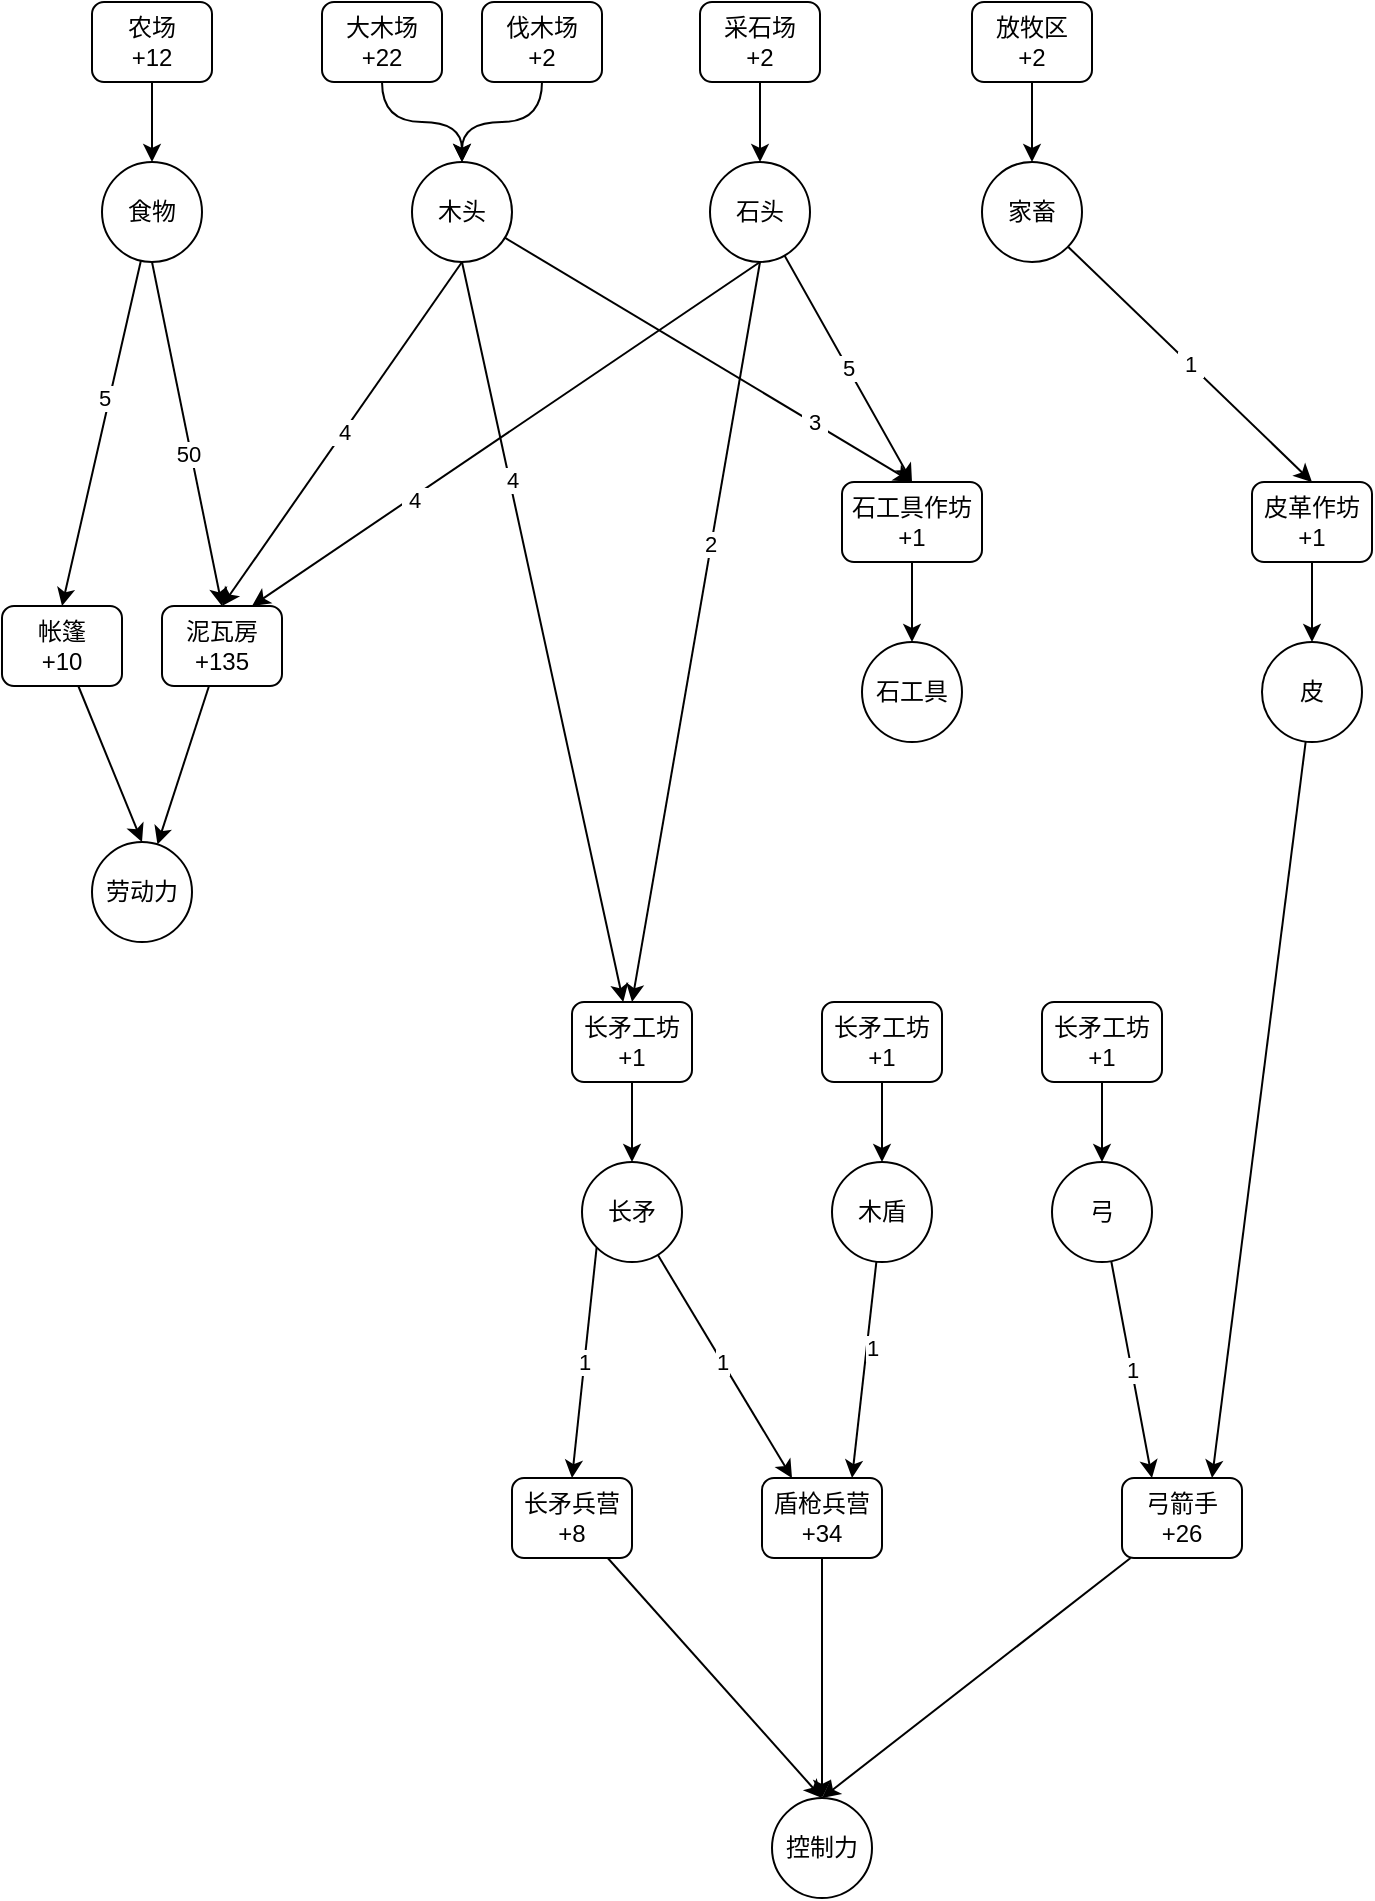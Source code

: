 <mxfile version="16.5.5" type="github">
  <diagram id="bBLivlw6Nt116pZUi4gK" name="第 1 页">
    <mxGraphModel dx="1301" dy="718" grid="1" gridSize="10" guides="1" tooltips="1" connect="1" arrows="1" fold="1" page="1" pageScale="1" pageWidth="827" pageHeight="1169" math="0" shadow="0">
      <root>
        <mxCell id="0" />
        <mxCell id="1" parent="0" />
        <mxCell id="oEGm3fdyikg0hxGNy2XW-10" style="edgeStyle=orthogonalEdgeStyle;curved=1;rounded=0;orthogonalLoop=1;jettySize=auto;html=1;entryX=0.5;entryY=0;entryDx=0;entryDy=0;" parent="1" source="oEGm3fdyikg0hxGNy2XW-2" target="oEGm3fdyikg0hxGNy2XW-4" edge="1">
          <mxGeometry relative="1" as="geometry" />
        </mxCell>
        <mxCell id="oEGm3fdyikg0hxGNy2XW-2" value="大木场&lt;br&gt;+22" style="rounded=1;whiteSpace=wrap;html=1;" parent="1" vertex="1">
          <mxGeometry x="195" y="90" width="60" height="40" as="geometry" />
        </mxCell>
        <mxCell id="oEGm3fdyikg0hxGNy2XW-12" style="edgeStyle=orthogonalEdgeStyle;curved=1;rounded=0;orthogonalLoop=1;jettySize=auto;html=1;entryX=0.5;entryY=0;entryDx=0;entryDy=0;exitX=0.5;exitY=1;exitDx=0;exitDy=0;" parent="1" source="oEGm3fdyikg0hxGNy2XW-3" target="oEGm3fdyikg0hxGNy2XW-4" edge="1">
          <mxGeometry relative="1" as="geometry" />
        </mxCell>
        <mxCell id="oEGm3fdyikg0hxGNy2XW-3" value="伐木场&lt;br&gt;+2" style="rounded=1;whiteSpace=wrap;html=1;" parent="1" vertex="1">
          <mxGeometry x="275" y="90" width="60" height="40" as="geometry" />
        </mxCell>
        <mxCell id="oEGm3fdyikg0hxGNy2XW-23" style="rounded=0;orthogonalLoop=1;jettySize=auto;html=1;exitX=0.5;exitY=1;exitDx=0;exitDy=0;" parent="1" source="oEGm3fdyikg0hxGNy2XW-4" target="oEGm3fdyikg0hxGNy2XW-21" edge="1">
          <mxGeometry relative="1" as="geometry" />
        </mxCell>
        <mxCell id="oEGm3fdyikg0hxGNy2XW-44" value="&amp;nbsp;4&amp;nbsp;" style="edgeLabel;html=1;align=center;verticalAlign=middle;resizable=0;points=[];" parent="oEGm3fdyikg0hxGNy2XW-23" vertex="1" connectable="0">
          <mxGeometry x="-0.416" y="1" relative="1" as="geometry">
            <mxPoint y="1" as="offset" />
          </mxGeometry>
        </mxCell>
        <mxCell id="oEGm3fdyikg0hxGNy2XW-39" style="rounded=0;orthogonalLoop=1;jettySize=auto;html=1;exitX=0.5;exitY=1;exitDx=0;exitDy=0;entryX=0.5;entryY=0;entryDx=0;entryDy=0;" parent="1" source="oEGm3fdyikg0hxGNy2XW-4" target="oEGm3fdyikg0hxGNy2XW-32" edge="1">
          <mxGeometry relative="1" as="geometry" />
        </mxCell>
        <mxCell id="oEGm3fdyikg0hxGNy2XW-40" value="&amp;nbsp;4&amp;nbsp;" style="edgeLabel;html=1;align=center;verticalAlign=middle;resizable=0;points=[];" parent="oEGm3fdyikg0hxGNy2XW-39" vertex="1" connectable="0">
          <mxGeometry x="-0.016" relative="1" as="geometry">
            <mxPoint as="offset" />
          </mxGeometry>
        </mxCell>
        <mxCell id="Xp4zbzgk8xvXCxvYIBb1-45" style="edgeStyle=none;rounded=0;orthogonalLoop=1;jettySize=auto;html=1;entryX=0.5;entryY=0;entryDx=0;entryDy=0;" edge="1" parent="1" source="oEGm3fdyikg0hxGNy2XW-4" target="Xp4zbzgk8xvXCxvYIBb1-43">
          <mxGeometry relative="1" as="geometry" />
        </mxCell>
        <mxCell id="Xp4zbzgk8xvXCxvYIBb1-46" value="&amp;nbsp;3&amp;nbsp;" style="edgeLabel;html=1;align=center;verticalAlign=middle;resizable=0;points=[];" vertex="1" connectable="0" parent="Xp4zbzgk8xvXCxvYIBb1-45">
          <mxGeometry x="0.514" y="1" relative="1" as="geometry">
            <mxPoint as="offset" />
          </mxGeometry>
        </mxCell>
        <mxCell id="oEGm3fdyikg0hxGNy2XW-4" value="木头" style="ellipse;whiteSpace=wrap;html=1;aspect=fixed;" parent="1" vertex="1">
          <mxGeometry x="240" y="170" width="50" height="50" as="geometry" />
        </mxCell>
        <mxCell id="oEGm3fdyikg0hxGNy2XW-15" style="edgeStyle=orthogonalEdgeStyle;curved=1;rounded=0;orthogonalLoop=1;jettySize=auto;html=1;entryX=0.5;entryY=0;entryDx=0;entryDy=0;" parent="1" source="oEGm3fdyikg0hxGNy2XW-13" target="oEGm3fdyikg0hxGNy2XW-14" edge="1">
          <mxGeometry relative="1" as="geometry" />
        </mxCell>
        <mxCell id="oEGm3fdyikg0hxGNy2XW-13" value="农场&lt;br&gt;+12" style="rounded=1;whiteSpace=wrap;html=1;" parent="1" vertex="1">
          <mxGeometry x="80" y="90" width="60" height="40" as="geometry" />
        </mxCell>
        <mxCell id="oEGm3fdyikg0hxGNy2XW-34" style="rounded=0;orthogonalLoop=1;jettySize=auto;html=1;entryX=0.5;entryY=0;entryDx=0;entryDy=0;" parent="1" source="oEGm3fdyikg0hxGNy2XW-14" target="oEGm3fdyikg0hxGNy2XW-29" edge="1">
          <mxGeometry relative="1" as="geometry" />
        </mxCell>
        <mxCell id="oEGm3fdyikg0hxGNy2XW-35" value="&amp;nbsp;5&amp;nbsp;" style="edgeLabel;html=1;align=center;verticalAlign=middle;resizable=0;points=[];" parent="oEGm3fdyikg0hxGNy2XW-34" vertex="1" connectable="0">
          <mxGeometry x="-0.2" y="-3" relative="1" as="geometry">
            <mxPoint as="offset" />
          </mxGeometry>
        </mxCell>
        <mxCell id="oEGm3fdyikg0hxGNy2XW-37" style="rounded=0;orthogonalLoop=1;jettySize=auto;html=1;exitX=0.5;exitY=1;exitDx=0;exitDy=0;entryX=0.5;entryY=0;entryDx=0;entryDy=0;" parent="1" source="oEGm3fdyikg0hxGNy2XW-14" target="oEGm3fdyikg0hxGNy2XW-32" edge="1">
          <mxGeometry relative="1" as="geometry" />
        </mxCell>
        <mxCell id="oEGm3fdyikg0hxGNy2XW-38" value="&amp;nbsp;50&amp;nbsp;" style="edgeLabel;html=1;align=center;verticalAlign=middle;resizable=0;points=[];" parent="oEGm3fdyikg0hxGNy2XW-37" vertex="1" connectable="0">
          <mxGeometry x="0.109" y="-2" relative="1" as="geometry">
            <mxPoint as="offset" />
          </mxGeometry>
        </mxCell>
        <mxCell id="oEGm3fdyikg0hxGNy2XW-14" value="食物" style="ellipse;whiteSpace=wrap;html=1;aspect=fixed;" parent="1" vertex="1">
          <mxGeometry x="85" y="170" width="50" height="50" as="geometry" />
        </mxCell>
        <mxCell id="oEGm3fdyikg0hxGNy2XW-17" style="edgeStyle=orthogonalEdgeStyle;curved=1;rounded=0;orthogonalLoop=1;jettySize=auto;html=1;entryX=0.5;entryY=0;entryDx=0;entryDy=0;" parent="1" source="oEGm3fdyikg0hxGNy2XW-18" target="oEGm3fdyikg0hxGNy2XW-19" edge="1">
          <mxGeometry relative="1" as="geometry" />
        </mxCell>
        <mxCell id="oEGm3fdyikg0hxGNy2XW-18" value="采石场&lt;br&gt;+2" style="rounded=1;whiteSpace=wrap;html=1;" parent="1" vertex="1">
          <mxGeometry x="384" y="90" width="60" height="40" as="geometry" />
        </mxCell>
        <mxCell id="oEGm3fdyikg0hxGNy2XW-24" style="rounded=0;orthogonalLoop=1;jettySize=auto;html=1;exitX=0.5;exitY=1;exitDx=0;exitDy=0;entryX=0.5;entryY=0;entryDx=0;entryDy=0;" parent="1" source="oEGm3fdyikg0hxGNy2XW-19" target="oEGm3fdyikg0hxGNy2XW-21" edge="1">
          <mxGeometry relative="1" as="geometry">
            <mxPoint x="330" y="320" as="targetPoint" />
          </mxGeometry>
        </mxCell>
        <mxCell id="oEGm3fdyikg0hxGNy2XW-27" value="&amp;nbsp;2&amp;nbsp;" style="edgeLabel;html=1;align=center;verticalAlign=middle;resizable=0;points=[];" parent="oEGm3fdyikg0hxGNy2XW-24" vertex="1" connectable="0">
          <mxGeometry x="-0.232" y="-7" relative="1" as="geometry">
            <mxPoint x="6" as="offset" />
          </mxGeometry>
        </mxCell>
        <mxCell id="oEGm3fdyikg0hxGNy2XW-41" style="rounded=0;orthogonalLoop=1;jettySize=auto;html=1;exitX=0.5;exitY=1;exitDx=0;exitDy=0;entryX=0.75;entryY=0;entryDx=0;entryDy=0;" parent="1" source="oEGm3fdyikg0hxGNy2XW-19" target="oEGm3fdyikg0hxGNy2XW-32" edge="1">
          <mxGeometry relative="1" as="geometry" />
        </mxCell>
        <mxCell id="Xp4zbzgk8xvXCxvYIBb1-40" value="&amp;nbsp;4&amp;nbsp;" style="edgeLabel;html=1;align=center;verticalAlign=middle;resizable=0;points=[];" vertex="1" connectable="0" parent="oEGm3fdyikg0hxGNy2XW-41">
          <mxGeometry x="0.37" y="2" relative="1" as="geometry">
            <mxPoint y="-1" as="offset" />
          </mxGeometry>
        </mxCell>
        <mxCell id="Xp4zbzgk8xvXCxvYIBb1-44" value="&amp;nbsp;5&amp;nbsp;" style="edgeStyle=none;rounded=0;orthogonalLoop=1;jettySize=auto;html=1;entryX=0.5;entryY=0;entryDx=0;entryDy=0;" edge="1" parent="1" source="oEGm3fdyikg0hxGNy2XW-19" target="Xp4zbzgk8xvXCxvYIBb1-43">
          <mxGeometry relative="1" as="geometry" />
        </mxCell>
        <mxCell id="oEGm3fdyikg0hxGNy2XW-19" value="石头" style="ellipse;whiteSpace=wrap;html=1;aspect=fixed;" parent="1" vertex="1">
          <mxGeometry x="389" y="170" width="50" height="50" as="geometry" />
        </mxCell>
        <mxCell id="oEGm3fdyikg0hxGNy2XW-20" style="edgeStyle=orthogonalEdgeStyle;curved=1;rounded=0;orthogonalLoop=1;jettySize=auto;html=1;entryX=0.5;entryY=0;entryDx=0;entryDy=0;" parent="1" source="oEGm3fdyikg0hxGNy2XW-21" target="oEGm3fdyikg0hxGNy2XW-22" edge="1">
          <mxGeometry relative="1" as="geometry" />
        </mxCell>
        <mxCell id="oEGm3fdyikg0hxGNy2XW-21" value="长矛工坊&lt;br&gt;+1" style="rounded=1;whiteSpace=wrap;html=1;" parent="1" vertex="1">
          <mxGeometry x="320" y="590" width="60" height="40" as="geometry" />
        </mxCell>
        <mxCell id="Xp4zbzgk8xvXCxvYIBb1-14" style="rounded=0;orthogonalLoop=1;jettySize=auto;html=1;entryX=0.25;entryY=0;entryDx=0;entryDy=0;" edge="1" parent="1" source="oEGm3fdyikg0hxGNy2XW-22" target="Xp4zbzgk8xvXCxvYIBb1-12">
          <mxGeometry relative="1" as="geometry" />
        </mxCell>
        <mxCell id="Xp4zbzgk8xvXCxvYIBb1-19" value="1" style="edgeLabel;html=1;align=center;verticalAlign=middle;resizable=0;points=[];" vertex="1" connectable="0" parent="Xp4zbzgk8xvXCxvYIBb1-14">
          <mxGeometry x="-0.048" relative="1" as="geometry">
            <mxPoint as="offset" />
          </mxGeometry>
        </mxCell>
        <mxCell id="Xp4zbzgk8xvXCxvYIBb1-35" value="1" style="edgeStyle=none;rounded=0;orthogonalLoop=1;jettySize=auto;html=1;exitX=0;exitY=1;exitDx=0;exitDy=0;entryX=0.5;entryY=0;entryDx=0;entryDy=0;" edge="1" parent="1" source="oEGm3fdyikg0hxGNy2XW-22" target="Xp4zbzgk8xvXCxvYIBb1-5">
          <mxGeometry relative="1" as="geometry" />
        </mxCell>
        <mxCell id="oEGm3fdyikg0hxGNy2XW-22" value="长矛" style="ellipse;whiteSpace=wrap;html=1;aspect=fixed;" parent="1" vertex="1">
          <mxGeometry x="325" y="670" width="50" height="50" as="geometry" />
        </mxCell>
        <mxCell id="Xp4zbzgk8xvXCxvYIBb1-47" style="edgeStyle=none;rounded=0;orthogonalLoop=1;jettySize=auto;html=1;entryX=0.5;entryY=0;entryDx=0;entryDy=0;" edge="1" parent="1" source="oEGm3fdyikg0hxGNy2XW-29" target="oEGm3fdyikg0hxGNy2XW-30">
          <mxGeometry relative="1" as="geometry" />
        </mxCell>
        <mxCell id="oEGm3fdyikg0hxGNy2XW-29" value="帐篷&lt;br&gt;+10" style="rounded=1;whiteSpace=wrap;html=1;" parent="1" vertex="1">
          <mxGeometry x="35" y="392" width="60" height="40" as="geometry" />
        </mxCell>
        <mxCell id="oEGm3fdyikg0hxGNy2XW-30" value="劳动力" style="ellipse;whiteSpace=wrap;html=1;aspect=fixed;" parent="1" vertex="1">
          <mxGeometry x="80" y="510" width="50" height="50" as="geometry" />
        </mxCell>
        <mxCell id="Xp4zbzgk8xvXCxvYIBb1-48" style="edgeStyle=none;rounded=0;orthogonalLoop=1;jettySize=auto;html=1;" edge="1" parent="1" source="oEGm3fdyikg0hxGNy2XW-32" target="oEGm3fdyikg0hxGNy2XW-30">
          <mxGeometry relative="1" as="geometry" />
        </mxCell>
        <mxCell id="oEGm3fdyikg0hxGNy2XW-32" value="泥瓦房&lt;br&gt;+135" style="rounded=1;whiteSpace=wrap;html=1;" parent="1" vertex="1">
          <mxGeometry x="115" y="392" width="60" height="40" as="geometry" />
        </mxCell>
        <mxCell id="Xp4zbzgk8xvXCxvYIBb1-25" style="edgeStyle=none;rounded=0;orthogonalLoop=1;jettySize=auto;html=1;entryX=0.5;entryY=0;entryDx=0;entryDy=0;" edge="1" parent="1" source="Xp4zbzgk8xvXCxvYIBb1-5" target="Xp4zbzgk8xvXCxvYIBb1-6">
          <mxGeometry relative="1" as="geometry" />
        </mxCell>
        <mxCell id="Xp4zbzgk8xvXCxvYIBb1-5" value="长矛兵营&lt;br&gt;+8" style="rounded=1;whiteSpace=wrap;html=1;" vertex="1" parent="1">
          <mxGeometry x="290" y="828" width="60" height="40" as="geometry" />
        </mxCell>
        <mxCell id="Xp4zbzgk8xvXCxvYIBb1-6" value="控制力" style="ellipse;whiteSpace=wrap;html=1;aspect=fixed;" vertex="1" parent="1">
          <mxGeometry x="420" y="988" width="50" height="50" as="geometry" />
        </mxCell>
        <mxCell id="Xp4zbzgk8xvXCxvYIBb1-24" style="edgeStyle=none;rounded=0;orthogonalLoop=1;jettySize=auto;html=1;entryX=0.5;entryY=0;entryDx=0;entryDy=0;" edge="1" parent="1" source="Xp4zbzgk8xvXCxvYIBb1-12" target="Xp4zbzgk8xvXCxvYIBb1-6">
          <mxGeometry relative="1" as="geometry" />
        </mxCell>
        <mxCell id="Xp4zbzgk8xvXCxvYIBb1-12" value="盾枪兵营&lt;br&gt;+34" style="rounded=1;whiteSpace=wrap;html=1;" vertex="1" parent="1">
          <mxGeometry x="415" y="828" width="60" height="40" as="geometry" />
        </mxCell>
        <mxCell id="Xp4zbzgk8xvXCxvYIBb1-15" style="edgeStyle=orthogonalEdgeStyle;curved=1;rounded=0;orthogonalLoop=1;jettySize=auto;html=1;entryX=0.5;entryY=0;entryDx=0;entryDy=0;" edge="1" parent="1" source="Xp4zbzgk8xvXCxvYIBb1-16" target="Xp4zbzgk8xvXCxvYIBb1-17">
          <mxGeometry relative="1" as="geometry" />
        </mxCell>
        <mxCell id="Xp4zbzgk8xvXCxvYIBb1-16" value="长矛工坊&lt;br&gt;+1" style="rounded=1;whiteSpace=wrap;html=1;" vertex="1" parent="1">
          <mxGeometry x="445" y="590" width="60" height="40" as="geometry" />
        </mxCell>
        <mxCell id="Xp4zbzgk8xvXCxvYIBb1-18" style="rounded=0;orthogonalLoop=1;jettySize=auto;html=1;entryX=0.75;entryY=0;entryDx=0;entryDy=0;" edge="1" parent="1" source="Xp4zbzgk8xvXCxvYIBb1-17" target="Xp4zbzgk8xvXCxvYIBb1-12">
          <mxGeometry relative="1" as="geometry" />
        </mxCell>
        <mxCell id="Xp4zbzgk8xvXCxvYIBb1-20" value="1" style="edgeLabel;html=1;align=center;verticalAlign=middle;resizable=0;points=[];" vertex="1" connectable="0" parent="Xp4zbzgk8xvXCxvYIBb1-18">
          <mxGeometry x="-0.22" y="3" relative="1" as="geometry">
            <mxPoint x="-1" as="offset" />
          </mxGeometry>
        </mxCell>
        <mxCell id="Xp4zbzgk8xvXCxvYIBb1-17" value="木盾" style="ellipse;whiteSpace=wrap;html=1;aspect=fixed;" vertex="1" parent="1">
          <mxGeometry x="450" y="670" width="50" height="50" as="geometry" />
        </mxCell>
        <mxCell id="Xp4zbzgk8xvXCxvYIBb1-26" style="edgeStyle=none;rounded=0;orthogonalLoop=1;jettySize=auto;html=1;entryX=0.5;entryY=0;entryDx=0;entryDy=0;" edge="1" parent="1" source="Xp4zbzgk8xvXCxvYIBb1-22" target="Xp4zbzgk8xvXCxvYIBb1-6">
          <mxGeometry relative="1" as="geometry" />
        </mxCell>
        <mxCell id="Xp4zbzgk8xvXCxvYIBb1-22" value="弓箭手&lt;br&gt;+26" style="rounded=1;whiteSpace=wrap;html=1;" vertex="1" parent="1">
          <mxGeometry x="595" y="828" width="60" height="40" as="geometry" />
        </mxCell>
        <mxCell id="Xp4zbzgk8xvXCxvYIBb1-27" style="edgeStyle=orthogonalEdgeStyle;curved=1;rounded=0;orthogonalLoop=1;jettySize=auto;html=1;entryX=0.5;entryY=0;entryDx=0;entryDy=0;" edge="1" parent="1" source="Xp4zbzgk8xvXCxvYIBb1-28" target="Xp4zbzgk8xvXCxvYIBb1-29">
          <mxGeometry relative="1" as="geometry" />
        </mxCell>
        <mxCell id="Xp4zbzgk8xvXCxvYIBb1-28" value="长矛工坊&lt;br&gt;+1" style="rounded=1;whiteSpace=wrap;html=1;" vertex="1" parent="1">
          <mxGeometry x="555" y="590" width="60" height="40" as="geometry" />
        </mxCell>
        <mxCell id="Xp4zbzgk8xvXCxvYIBb1-30" value="1" style="edgeStyle=none;rounded=0;orthogonalLoop=1;jettySize=auto;html=1;entryX=0.25;entryY=0;entryDx=0;entryDy=0;" edge="1" parent="1" source="Xp4zbzgk8xvXCxvYIBb1-29" target="Xp4zbzgk8xvXCxvYIBb1-22">
          <mxGeometry relative="1" as="geometry" />
        </mxCell>
        <mxCell id="Xp4zbzgk8xvXCxvYIBb1-29" value="弓" style="ellipse;whiteSpace=wrap;html=1;aspect=fixed;" vertex="1" parent="1">
          <mxGeometry x="560" y="670" width="50" height="50" as="geometry" />
        </mxCell>
        <mxCell id="Xp4zbzgk8xvXCxvYIBb1-32" style="edgeStyle=none;rounded=0;orthogonalLoop=1;jettySize=auto;html=1;entryX=0.75;entryY=0;entryDx=0;entryDy=0;" edge="1" parent="1" source="Xp4zbzgk8xvXCxvYIBb1-31" target="Xp4zbzgk8xvXCxvYIBb1-22">
          <mxGeometry relative="1" as="geometry" />
        </mxCell>
        <mxCell id="Xp4zbzgk8xvXCxvYIBb1-31" value="皮" style="ellipse;whiteSpace=wrap;html=1;aspect=fixed;" vertex="1" parent="1">
          <mxGeometry x="665" y="410" width="50" height="50" as="geometry" />
        </mxCell>
        <mxCell id="Xp4zbzgk8xvXCxvYIBb1-34" style="edgeStyle=none;rounded=0;orthogonalLoop=1;jettySize=auto;html=1;entryX=0.5;entryY=0;entryDx=0;entryDy=0;" edge="1" parent="1" source="Xp4zbzgk8xvXCxvYIBb1-33" target="Xp4zbzgk8xvXCxvYIBb1-31">
          <mxGeometry relative="1" as="geometry" />
        </mxCell>
        <mxCell id="Xp4zbzgk8xvXCxvYIBb1-33" value="皮革作坊&lt;br&gt;+1" style="rounded=1;whiteSpace=wrap;html=1;" vertex="1" parent="1">
          <mxGeometry x="660" y="330" width="60" height="40" as="geometry" />
        </mxCell>
        <mxCell id="Xp4zbzgk8xvXCxvYIBb1-36" style="edgeStyle=orthogonalEdgeStyle;curved=1;rounded=0;orthogonalLoop=1;jettySize=auto;html=1;entryX=0.5;entryY=0;entryDx=0;entryDy=0;" edge="1" parent="1" source="Xp4zbzgk8xvXCxvYIBb1-37" target="Xp4zbzgk8xvXCxvYIBb1-38">
          <mxGeometry relative="1" as="geometry" />
        </mxCell>
        <mxCell id="Xp4zbzgk8xvXCxvYIBb1-37" value="放牧区&lt;br&gt;+2" style="rounded=1;whiteSpace=wrap;html=1;" vertex="1" parent="1">
          <mxGeometry x="520" y="90" width="60" height="40" as="geometry" />
        </mxCell>
        <mxCell id="Xp4zbzgk8xvXCxvYIBb1-39" value="&amp;nbsp;1&amp;nbsp;" style="edgeStyle=none;rounded=0;orthogonalLoop=1;jettySize=auto;html=1;entryX=0.5;entryY=0;entryDx=0;entryDy=0;" edge="1" parent="1" source="Xp4zbzgk8xvXCxvYIBb1-38" target="Xp4zbzgk8xvXCxvYIBb1-33">
          <mxGeometry relative="1" as="geometry" />
        </mxCell>
        <mxCell id="Xp4zbzgk8xvXCxvYIBb1-38" value="家畜" style="ellipse;whiteSpace=wrap;html=1;aspect=fixed;" vertex="1" parent="1">
          <mxGeometry x="525" y="170" width="50" height="50" as="geometry" />
        </mxCell>
        <mxCell id="Xp4zbzgk8xvXCxvYIBb1-41" value="石工具" style="ellipse;whiteSpace=wrap;html=1;aspect=fixed;" vertex="1" parent="1">
          <mxGeometry x="465" y="410" width="50" height="50" as="geometry" />
        </mxCell>
        <mxCell id="Xp4zbzgk8xvXCxvYIBb1-42" style="edgeStyle=none;rounded=0;orthogonalLoop=1;jettySize=auto;html=1;entryX=0.5;entryY=0;entryDx=0;entryDy=0;" edge="1" parent="1" source="Xp4zbzgk8xvXCxvYIBb1-43" target="Xp4zbzgk8xvXCxvYIBb1-41">
          <mxGeometry relative="1" as="geometry" />
        </mxCell>
        <mxCell id="Xp4zbzgk8xvXCxvYIBb1-43" value="石工具作坊&lt;br&gt;+1" style="rounded=1;whiteSpace=wrap;html=1;" vertex="1" parent="1">
          <mxGeometry x="455" y="330" width="70" height="40" as="geometry" />
        </mxCell>
      </root>
    </mxGraphModel>
  </diagram>
</mxfile>
